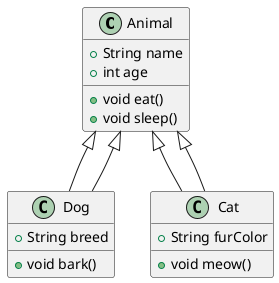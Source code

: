 @startuml

class Animal {
    +String name
    +int age
    +void eat()
    +void sleep()
}

class Dog extends Animal {
    +String breed
    +void bark()
}

class Cat extends Animal {
    +String furColor
    +void meow()
}

Animal <|-- Dog
Animal <|-- Cat

@enduml

